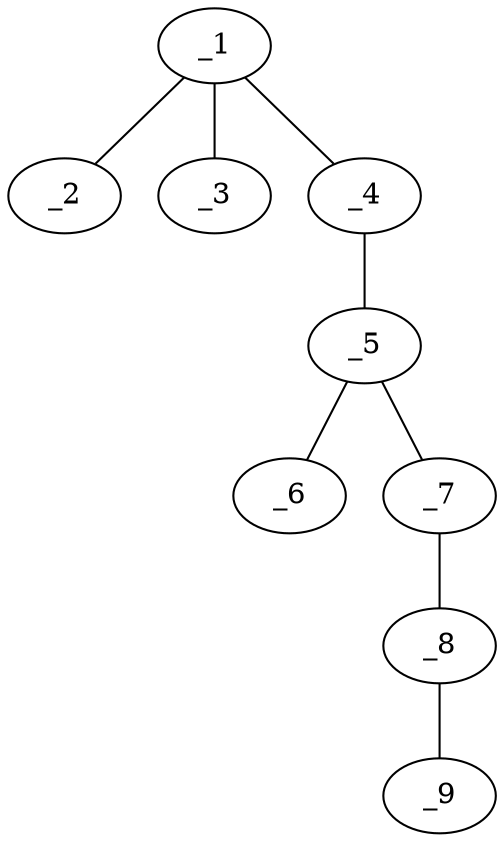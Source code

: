 graph molid653049 {
	_1	 [charge=0,
		chem=1,
		symbol="C  ",
		x="6.3301",
		y="0.25"];
	_2	 [charge=0,
		chem=1,
		symbol="C  ",
		x="7.1962",
		y="0.75"];
	_1 -- _2	 [valence=1];
	_3	 [charge=0,
		chem=1,
		symbol="C  ",
		x="6.3301",
		y="-0.75"];
	_1 -- _3	 [valence=1];
	_4	 [charge=0,
		chem=4,
		symbol="N  ",
		x="5.4641",
		y="0.75"];
	_1 -- _4	 [valence=1];
	_5	 [charge=0,
		chem=4,
		symbol="N  ",
		x="4.5981",
		y="0.25"];
	_4 -- _5	 [valence=1];
	_6	 [charge=0,
		chem=2,
		symbol="O  ",
		x="4.5981",
		y="-0.75"];
	_5 -- _6	 [valence=1];
	_7	 [charge=0,
		chem=4,
		symbol="N  ",
		x="3.7321",
		y="0.75"];
	_5 -- _7	 [valence=1];
	_8	 [charge=0,
		chem=2,
		symbol="O  ",
		x="2.866",
		y="0.25"];
	_7 -- _8	 [valence=1];
	_9	 [charge=0,
		chem=1,
		symbol="C  ",
		x=2,
		y="0.75"];
	_8 -- _9	 [valence=1];
}
